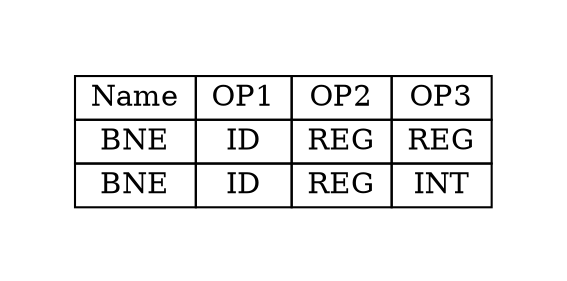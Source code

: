 digraph{
graph [pad="0.5", nodesep="0.5", ranksep="2" ]
node [shape=plain]
Foo [label=<
<table border="0" cellborder="1" cellspacing="0">
<tr><td> Name </td> <td> OP1 </td><td> OP2 </td><td> OP3 </td> </tr>
<tr><td> BNE </td><td> ID </td><td> REG </td><td> REG </td> </tr>
<tr><td> BNE </td><td> ID </td><td> REG </td><td> INT </td> </tr>
</table>>];
}
